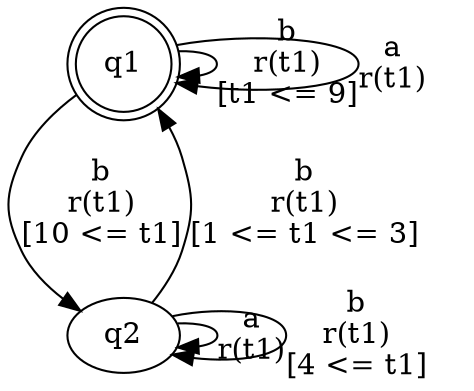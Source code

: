 digraph L {
	qq1[label=q1 shape=doublecircle]
	qq2[label=q2]
	qq1 -> qq1[label="b\nr(t1)\n[t1 <= 9]"]
	qq1 -> qq2[label="b\nr(t1)\n[10 <= t1]"]
	qq2 -> qq2[label="a\nr(t1)\n"]
	qq2 -> qq1[label="b\nr(t1)\n[1 <= t1 <= 3]"]
	qq2 -> qq2[label="b\nr(t1)\n[4 <= t1]"]
	qq1 -> qq1[label="a\nr(t1)\n"]
}
